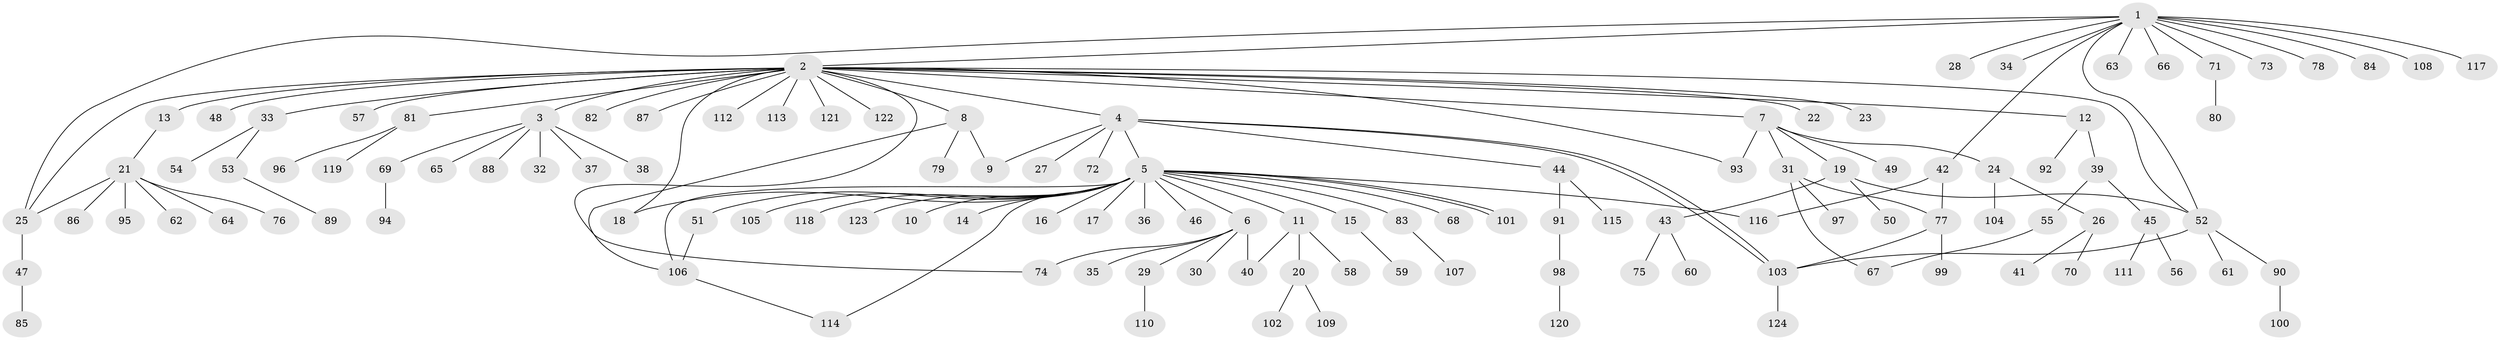 // coarse degree distribution, {17: 0.013513513513513514, 19: 0.013513513513513514, 1: 0.7972972972972973, 2: 0.12162162162162163, 8: 0.013513513513513514, 4: 0.013513513513513514, 7: 0.013513513513513514, 28: 0.013513513513513514}
// Generated by graph-tools (version 1.1) at 2025/51/03/04/25 21:51:04]
// undirected, 124 vertices, 142 edges
graph export_dot {
graph [start="1"]
  node [color=gray90,style=filled];
  1;
  2;
  3;
  4;
  5;
  6;
  7;
  8;
  9;
  10;
  11;
  12;
  13;
  14;
  15;
  16;
  17;
  18;
  19;
  20;
  21;
  22;
  23;
  24;
  25;
  26;
  27;
  28;
  29;
  30;
  31;
  32;
  33;
  34;
  35;
  36;
  37;
  38;
  39;
  40;
  41;
  42;
  43;
  44;
  45;
  46;
  47;
  48;
  49;
  50;
  51;
  52;
  53;
  54;
  55;
  56;
  57;
  58;
  59;
  60;
  61;
  62;
  63;
  64;
  65;
  66;
  67;
  68;
  69;
  70;
  71;
  72;
  73;
  74;
  75;
  76;
  77;
  78;
  79;
  80;
  81;
  82;
  83;
  84;
  85;
  86;
  87;
  88;
  89;
  90;
  91;
  92;
  93;
  94;
  95;
  96;
  97;
  98;
  99;
  100;
  101;
  102;
  103;
  104;
  105;
  106;
  107;
  108;
  109;
  110;
  111;
  112;
  113;
  114;
  115;
  116;
  117;
  118;
  119;
  120;
  121;
  122;
  123;
  124;
  1 -- 2;
  1 -- 25;
  1 -- 28;
  1 -- 34;
  1 -- 42;
  1 -- 52;
  1 -- 63;
  1 -- 66;
  1 -- 71;
  1 -- 73;
  1 -- 78;
  1 -- 84;
  1 -- 108;
  1 -- 117;
  2 -- 3;
  2 -- 4;
  2 -- 7;
  2 -- 8;
  2 -- 12;
  2 -- 13;
  2 -- 18;
  2 -- 22;
  2 -- 23;
  2 -- 25;
  2 -- 33;
  2 -- 48;
  2 -- 52;
  2 -- 57;
  2 -- 74;
  2 -- 81;
  2 -- 82;
  2 -- 87;
  2 -- 93;
  2 -- 112;
  2 -- 113;
  2 -- 121;
  2 -- 122;
  3 -- 32;
  3 -- 37;
  3 -- 38;
  3 -- 65;
  3 -- 69;
  3 -- 88;
  4 -- 5;
  4 -- 9;
  4 -- 27;
  4 -- 44;
  4 -- 72;
  4 -- 103;
  4 -- 103;
  5 -- 6;
  5 -- 10;
  5 -- 11;
  5 -- 14;
  5 -- 15;
  5 -- 16;
  5 -- 17;
  5 -- 18;
  5 -- 36;
  5 -- 46;
  5 -- 51;
  5 -- 68;
  5 -- 83;
  5 -- 101;
  5 -- 101;
  5 -- 105;
  5 -- 106;
  5 -- 114;
  5 -- 116;
  5 -- 118;
  5 -- 123;
  6 -- 29;
  6 -- 30;
  6 -- 35;
  6 -- 40;
  6 -- 74;
  7 -- 19;
  7 -- 24;
  7 -- 31;
  7 -- 49;
  7 -- 93;
  8 -- 9;
  8 -- 79;
  8 -- 106;
  11 -- 20;
  11 -- 40;
  11 -- 58;
  12 -- 39;
  12 -- 92;
  13 -- 21;
  15 -- 59;
  19 -- 43;
  19 -- 50;
  19 -- 52;
  20 -- 102;
  20 -- 109;
  21 -- 25;
  21 -- 62;
  21 -- 64;
  21 -- 76;
  21 -- 86;
  21 -- 95;
  24 -- 26;
  24 -- 104;
  25 -- 47;
  26 -- 41;
  26 -- 70;
  29 -- 110;
  31 -- 67;
  31 -- 77;
  31 -- 97;
  33 -- 53;
  33 -- 54;
  39 -- 45;
  39 -- 55;
  42 -- 77;
  42 -- 116;
  43 -- 60;
  43 -- 75;
  44 -- 91;
  44 -- 115;
  45 -- 56;
  45 -- 111;
  47 -- 85;
  51 -- 106;
  52 -- 61;
  52 -- 90;
  52 -- 103;
  53 -- 89;
  55 -- 67;
  69 -- 94;
  71 -- 80;
  77 -- 99;
  77 -- 103;
  81 -- 96;
  81 -- 119;
  83 -- 107;
  90 -- 100;
  91 -- 98;
  98 -- 120;
  103 -- 124;
  106 -- 114;
}
